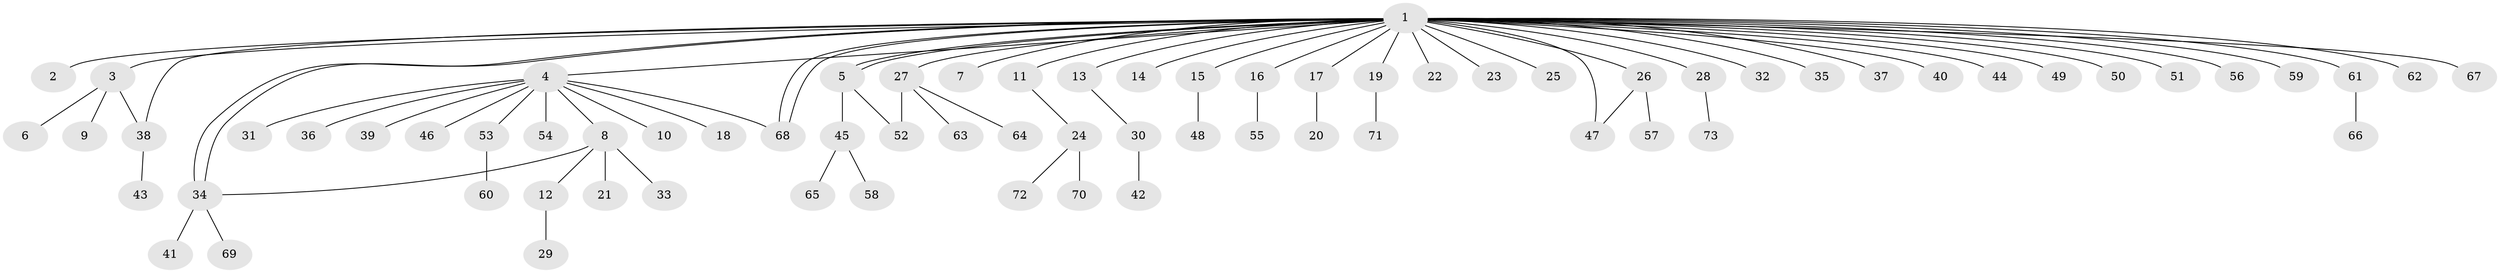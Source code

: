 // Generated by graph-tools (version 1.1) at 2025/01/03/09/25 03:01:47]
// undirected, 73 vertices, 80 edges
graph export_dot {
graph [start="1"]
  node [color=gray90,style=filled];
  1;
  2;
  3;
  4;
  5;
  6;
  7;
  8;
  9;
  10;
  11;
  12;
  13;
  14;
  15;
  16;
  17;
  18;
  19;
  20;
  21;
  22;
  23;
  24;
  25;
  26;
  27;
  28;
  29;
  30;
  31;
  32;
  33;
  34;
  35;
  36;
  37;
  38;
  39;
  40;
  41;
  42;
  43;
  44;
  45;
  46;
  47;
  48;
  49;
  50;
  51;
  52;
  53;
  54;
  55;
  56;
  57;
  58;
  59;
  60;
  61;
  62;
  63;
  64;
  65;
  66;
  67;
  68;
  69;
  70;
  71;
  72;
  73;
  1 -- 2;
  1 -- 3;
  1 -- 4;
  1 -- 5;
  1 -- 5;
  1 -- 7;
  1 -- 11;
  1 -- 13;
  1 -- 14;
  1 -- 15;
  1 -- 16;
  1 -- 17;
  1 -- 19;
  1 -- 22;
  1 -- 23;
  1 -- 25;
  1 -- 26;
  1 -- 27;
  1 -- 28;
  1 -- 32;
  1 -- 34;
  1 -- 34;
  1 -- 35;
  1 -- 37;
  1 -- 38;
  1 -- 40;
  1 -- 44;
  1 -- 47;
  1 -- 49;
  1 -- 50;
  1 -- 51;
  1 -- 56;
  1 -- 59;
  1 -- 61;
  1 -- 62;
  1 -- 67;
  1 -- 68;
  1 -- 68;
  3 -- 6;
  3 -- 9;
  3 -- 38;
  4 -- 8;
  4 -- 10;
  4 -- 18;
  4 -- 31;
  4 -- 36;
  4 -- 39;
  4 -- 46;
  4 -- 53;
  4 -- 54;
  4 -- 68;
  5 -- 45;
  5 -- 52;
  8 -- 12;
  8 -- 21;
  8 -- 33;
  8 -- 34;
  11 -- 24;
  12 -- 29;
  13 -- 30;
  15 -- 48;
  16 -- 55;
  17 -- 20;
  19 -- 71;
  24 -- 70;
  24 -- 72;
  26 -- 47;
  26 -- 57;
  27 -- 52;
  27 -- 63;
  27 -- 64;
  28 -- 73;
  30 -- 42;
  34 -- 41;
  34 -- 69;
  38 -- 43;
  45 -- 58;
  45 -- 65;
  53 -- 60;
  61 -- 66;
}
